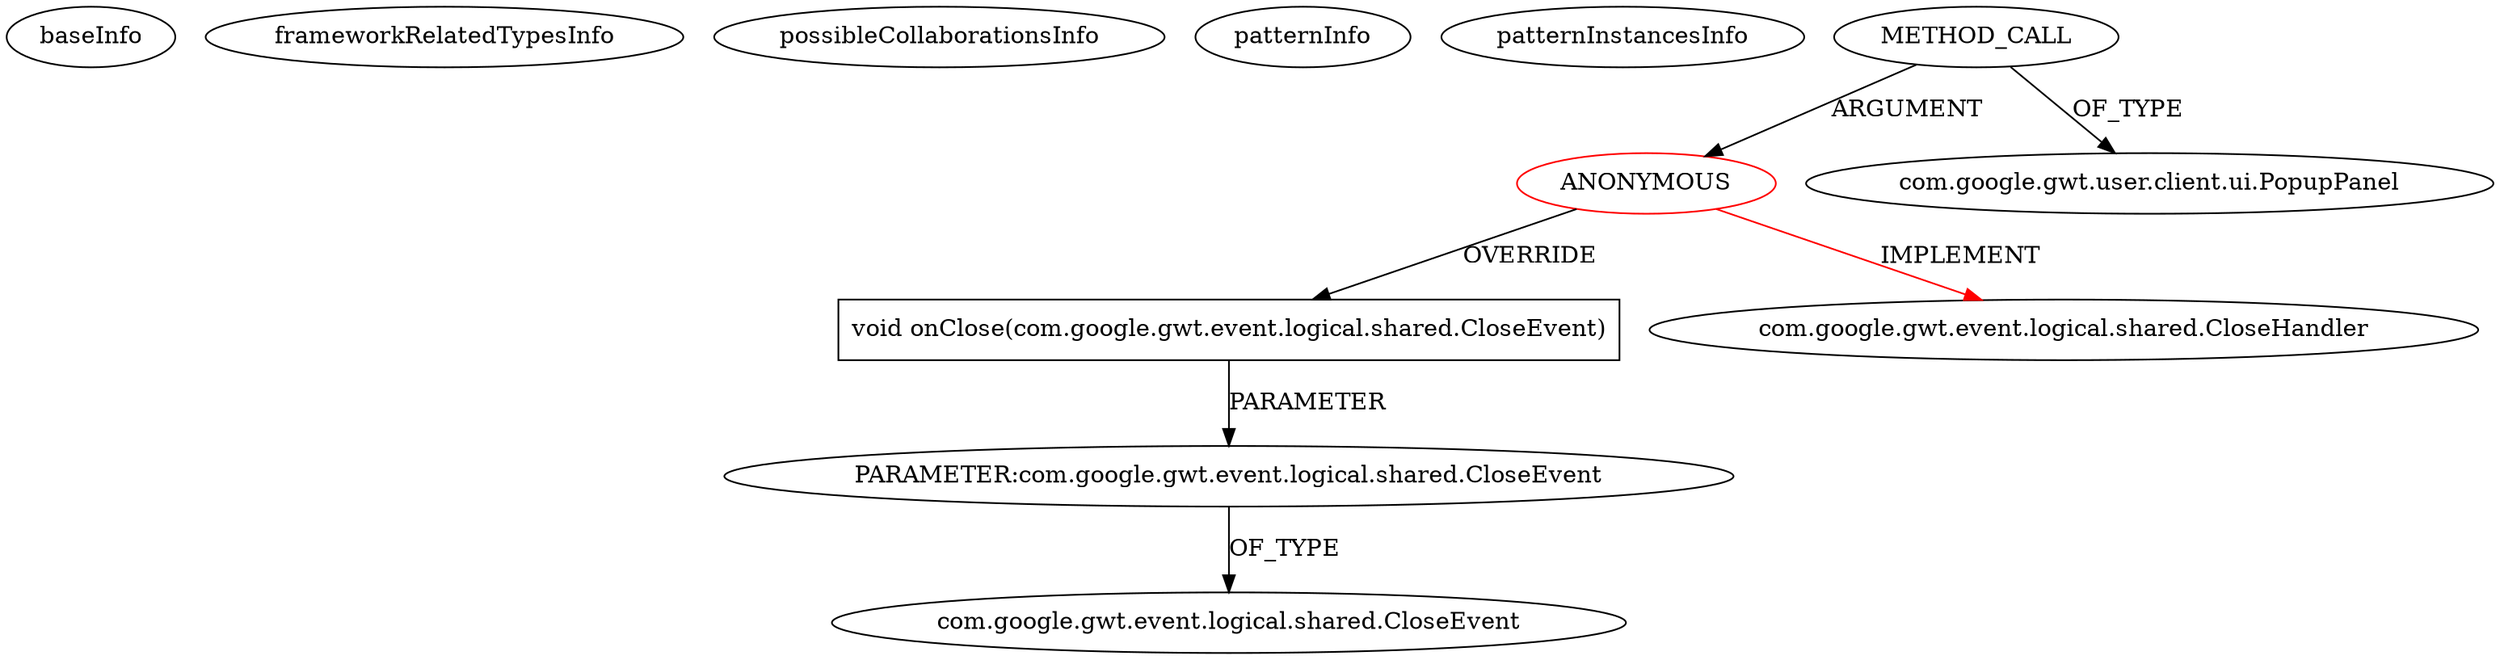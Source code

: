 digraph {
baseInfo[graphId=1326,category="pattern",isAnonymous=true,possibleRelation=false]
frameworkRelatedTypesInfo[0="com.google.gwt.event.logical.shared.CloseHandler"]
possibleCollaborationsInfo[]
patternInfo[frequency=2.0,patternRootClient=0]
patternInstancesInfo[0="jumanor-matamarcianos~/jumanor-matamarcianos/matamarcianos-master/src/main/java/pck/client/TMotorJuego.java~void crearEscenario()~3321",1="ghillairet-gef-gwt~/ghillairet-gef-gwt/gef-gwt-master/src/main/java/org/eclipse/swt/widgets/Control.java~void mouseUp(MouseEvent)~1365"]
4[label="void onClose(com.google.gwt.event.logical.shared.CloseEvent)",vertexType="OVERRIDING_METHOD_DECLARATION",isFrameworkType=false,shape=box]
5[label="PARAMETER:com.google.gwt.event.logical.shared.CloseEvent",vertexType="PARAMETER_DECLARATION",isFrameworkType=false]
0[label="ANONYMOUS",vertexType="ROOT_ANONYMOUS_DECLARATION",isFrameworkType=false,color=red]
2[label="METHOD_CALL",vertexType="OUTSIDE_CALL",isFrameworkType=false]
1[label="com.google.gwt.event.logical.shared.CloseHandler",vertexType="FRAMEWORK_INTERFACE_TYPE",isFrameworkType=false]
3[label="com.google.gwt.user.client.ui.PopupPanel",vertexType="FRAMEWORK_CLASS_TYPE",isFrameworkType=false]
6[label="com.google.gwt.event.logical.shared.CloseEvent",vertexType="FRAMEWORK_CLASS_TYPE",isFrameworkType=false]
0->1[label="IMPLEMENT",color=red]
2->0[label="ARGUMENT"]
4->5[label="PARAMETER"]
0->4[label="OVERRIDE"]
5->6[label="OF_TYPE"]
2->3[label="OF_TYPE"]
}
